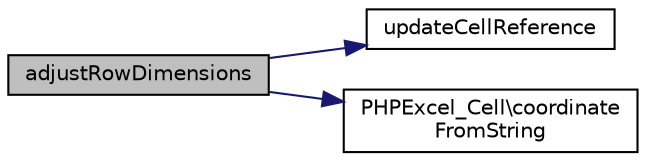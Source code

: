 digraph "adjustRowDimensions"
{
  edge [fontname="Helvetica",fontsize="10",labelfontname="Helvetica",labelfontsize="10"];
  node [fontname="Helvetica",fontsize="10",shape=record];
  rankdir="LR";
  Node35 [label="adjustRowDimensions",height=0.2,width=0.4,color="black", fillcolor="grey75", style="filled", fontcolor="black"];
  Node35 -> Node36 [color="midnightblue",fontsize="10",style="solid",fontname="Helvetica"];
  Node36 [label="updateCellReference",height=0.2,width=0.4,color="black", fillcolor="white", style="filled",URL="$class_p_h_p_excel___reference_helper.html#a367b558de0208c74d1e9b805b6a1a07a"];
  Node35 -> Node37 [color="midnightblue",fontsize="10",style="solid",fontname="Helvetica"];
  Node37 [label="PHPExcel_Cell\\coordinate\lFromString",height=0.2,width=0.4,color="black", fillcolor="white", style="filled",URL="$class_p_h_p_excel___cell.html#a81e3469df94f7b5a1f5d9064575280a3"];
}
